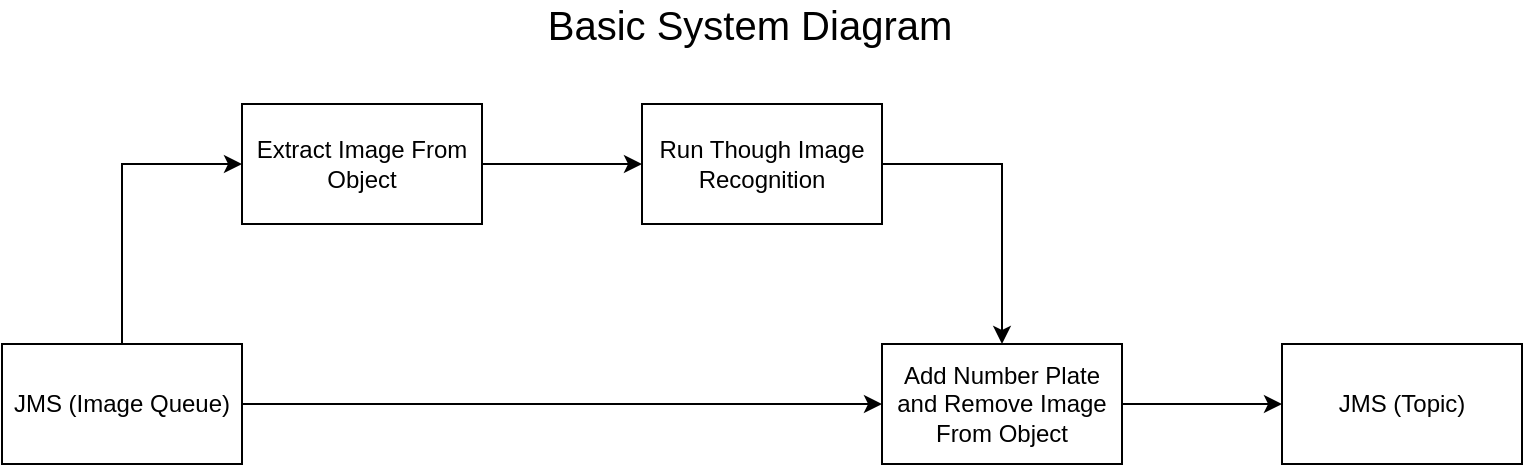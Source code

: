 <mxfile version="13.8.1" type="google" pages="7"><diagram id="ZvojiQZiItvhG1zQoC6O" name="Basic Diagram"><mxGraphModel dx="444" dy="780" grid="1" gridSize="10" guides="1" tooltips="1" connect="1" arrows="1" fold="1" page="1" pageScale="1" pageWidth="827" pageHeight="1169" math="0" shadow="0"><root><mxCell id="0"/><mxCell id="1" parent="0"/><mxCell id="Oi6Uxgh34KmVLN1oO1To-4" style="edgeStyle=orthogonalEdgeStyle;rounded=0;orthogonalLoop=1;jettySize=auto;html=1;exitX=0.5;exitY=0;exitDx=0;exitDy=0;entryX=0;entryY=0.5;entryDx=0;entryDy=0;" parent="1" source="Oi6Uxgh34KmVLN1oO1To-1" target="Oi6Uxgh34KmVLN1oO1To-2" edge="1"><mxGeometry relative="1" as="geometry"/></mxCell><mxCell id="Oi6Uxgh34KmVLN1oO1To-9" style="edgeStyle=orthogonalEdgeStyle;rounded=0;orthogonalLoop=1;jettySize=auto;html=1;entryX=0;entryY=0.5;entryDx=0;entryDy=0;" parent="1" source="Oi6Uxgh34KmVLN1oO1To-1" target="Oi6Uxgh34KmVLN1oO1To-7" edge="1"><mxGeometry relative="1" as="geometry"/></mxCell><mxCell id="Oi6Uxgh34KmVLN1oO1To-1" value="JMS (Image Queue)" style="rounded=0;whiteSpace=wrap;html=1;" parent="1" vertex="1"><mxGeometry x="40" y="200" width="120" height="60" as="geometry"/></mxCell><mxCell id="Oi6Uxgh34KmVLN1oO1To-6" style="edgeStyle=orthogonalEdgeStyle;rounded=0;orthogonalLoop=1;jettySize=auto;html=1;entryX=0;entryY=0.5;entryDx=0;entryDy=0;" parent="1" source="Oi6Uxgh34KmVLN1oO1To-2" target="Oi6Uxgh34KmVLN1oO1To-5" edge="1"><mxGeometry relative="1" as="geometry"/></mxCell><mxCell id="Oi6Uxgh34KmVLN1oO1To-2" value="Extract Image From Object" style="rounded=0;whiteSpace=wrap;html=1;" parent="1" vertex="1"><mxGeometry x="160" y="80" width="120" height="60" as="geometry"/></mxCell><mxCell id="Oi6Uxgh34KmVLN1oO1To-8" style="edgeStyle=orthogonalEdgeStyle;rounded=0;orthogonalLoop=1;jettySize=auto;html=1;" parent="1" source="Oi6Uxgh34KmVLN1oO1To-5" target="Oi6Uxgh34KmVLN1oO1To-7" edge="1"><mxGeometry relative="1" as="geometry"><Array as="points"><mxPoint x="540" y="110"/></Array></mxGeometry></mxCell><mxCell id="Oi6Uxgh34KmVLN1oO1To-5" value="Run Though Image Recognition" style="rounded=0;whiteSpace=wrap;html=1;" parent="1" vertex="1"><mxGeometry x="360" y="80" width="120" height="60" as="geometry"/></mxCell><mxCell id="Oi6Uxgh34KmVLN1oO1To-11" style="edgeStyle=orthogonalEdgeStyle;rounded=0;orthogonalLoop=1;jettySize=auto;html=1;" parent="1" source="Oi6Uxgh34KmVLN1oO1To-7" target="Oi6Uxgh34KmVLN1oO1To-10" edge="1"><mxGeometry relative="1" as="geometry"/></mxCell><mxCell id="Oi6Uxgh34KmVLN1oO1To-7" value="Add Number Plate and Remove Image From Object" style="rounded=0;whiteSpace=wrap;html=1;" parent="1" vertex="1"><mxGeometry x="480" y="200" width="120" height="60" as="geometry"/></mxCell><mxCell id="Oi6Uxgh34KmVLN1oO1To-10" value="JMS (Topic)" style="rounded=0;whiteSpace=wrap;html=1;" parent="1" vertex="1"><mxGeometry x="680" y="200" width="120" height="60" as="geometry"/></mxCell><mxCell id="xayMhhVVLvNrxevgnwWr-1" value="&lt;font style=&quot;font-size: 20px&quot;&gt;Basic System Diagram&lt;/font&gt;" style="text;html=1;strokeColor=none;fillColor=none;align=center;verticalAlign=middle;whiteSpace=wrap;rounded=0;" parent="1" vertex="1"><mxGeometry x="309" y="30" width="210" height="20" as="geometry"/></mxCell></root></mxGraphModel></diagram><diagram name="Message Diagram" id="dzDHHcPh9jz1aiTo6WcL"><mxGraphModel dx="1673" dy="908" grid="1" gridSize="10" guides="1" tooltips="1" connect="1" arrows="1" fold="1" page="1" pageScale="1" pageWidth="827" pageHeight="1169" math="0" shadow="0"><root><mxCell id="rN4DZ80ovT30bvNGJM8L-0"/><mxCell id="rN4DZ80ovT30bvNGJM8L-1" parent="rN4DZ80ovT30bvNGJM8L-0"/><mxCell id="VYKV2JZNdvTxsfnIhvHl-15" style="edgeStyle=orthogonalEdgeStyle;rounded=0;orthogonalLoop=1;jettySize=auto;html=1;exitX=1;exitY=0.5;exitDx=0;exitDy=0;" edge="1" parent="rN4DZ80ovT30bvNGJM8L-1" source="VYKV2JZNdvTxsfnIhvHl-1" target="VYKV2JZNdvTxsfnIhvHl-14"><mxGeometry relative="1" as="geometry"/></mxCell><mxCell id="VYKV2JZNdvTxsfnIhvHl-1" value="P1 (Receiving Image)" style="rounded=1;whiteSpace=wrap;html=1;fillColor=#dae8fc;strokeColor=#6c8ebf;" vertex="1" parent="rN4DZ80ovT30bvNGJM8L-1"><mxGeometry x="445" y="250" width="160" height="90" as="geometry"/></mxCell><mxCell id="VYKV2JZNdvTxsfnIhvHl-4" value="Image Queue" style="shape=cylinder3;whiteSpace=wrap;html=1;boundedLbl=1;backgroundOutline=1;size=15;rotation=90;horizontal=0;fillColor=#d5e8d4;strokeColor=#82b366;" vertex="1" parent="rN4DZ80ovT30bvNGJM8L-1"><mxGeometry x="905" y="235" width="100" height="120" as="geometry"/></mxCell><mxCell id="VYKV2JZNdvTxsfnIhvHl-16" style="edgeStyle=orthogonalEdgeStyle;rounded=0;orthogonalLoop=1;jettySize=auto;html=1;" edge="1" parent="rN4DZ80ovT30bvNGJM8L-1" source="VYKV2JZNdvTxsfnIhvHl-14" target="VYKV2JZNdvTxsfnIhvHl-4"><mxGeometry relative="1" as="geometry"/></mxCell><mxCell id="VYKV2JZNdvTxsfnIhvHl-14" value="&lt;span&gt;Message Object&lt;/span&gt;&lt;br&gt;&lt;span&gt;(Image, Image Reference, Timestamp, Camera&lt;/span&gt;&lt;br&gt;&lt;span&gt;Number)&lt;/span&gt;" style="shape=note;whiteSpace=wrap;html=1;backgroundOutline=1;darkOpacity=0.05;fillColor=#ffe6cc;strokeColor=#d79b00;" vertex="1" parent="rN4DZ80ovT30bvNGJM8L-1"><mxGeometry x="705" y="235" width="100" height="120" as="geometry"/></mxCell><mxCell id="VYKV2JZNdvTxsfnIhvHl-17" value="Sends" style="text;html=1;strokeColor=none;fillColor=none;align=center;verticalAlign=middle;whiteSpace=wrap;rounded=0;" vertex="1" parent="rN4DZ80ovT30bvNGJM8L-1"><mxGeometry x="735" y="200" width="40" height="20" as="geometry"/></mxCell><mxCell id="VYKV2JZNdvTxsfnIhvHl-18" value="&lt;span&gt;Message Object&lt;/span&gt;&lt;br&gt;&lt;span&gt;(Image, Image Reference, Timestamp, Camera&lt;/span&gt;&lt;br&gt;&lt;span&gt;Number)&lt;/span&gt;" style="shape=note;whiteSpace=wrap;html=1;backgroundOutline=1;darkOpacity=0.05;fillColor=#ffe6cc;strokeColor=#d79b00;" vertex="1" parent="rN4DZ80ovT30bvNGJM8L-1"><mxGeometry x="1065" y="120" width="100" height="120" as="geometry"/></mxCell><mxCell id="VYKV2JZNdvTxsfnIhvHl-24" style="edgeStyle=orthogonalEdgeStyle;rounded=0;orthogonalLoop=1;jettySize=auto;html=1;exitX=0;exitY=0.25;exitDx=0;exitDy=0;entryX=0.145;entryY=0;entryDx=0;entryDy=4.35;entryPerimeter=0;" edge="1" parent="rN4DZ80ovT30bvNGJM8L-1" source="VYKV2JZNdvTxsfnIhvHl-20" target="VYKV2JZNdvTxsfnIhvHl-4"><mxGeometry relative="1" as="geometry"><Array as="points"><mxPoint x="1215" y="260"/><mxPoint x="1115" y="260"/></Array></mxGeometry></mxCell><mxCell id="VYKV2JZNdvTxsfnIhvHl-25" value="Consumes" style="edgeLabel;html=1;align=center;verticalAlign=middle;resizable=0;points=[];" vertex="1" connectable="0" parent="VYKV2JZNdvTxsfnIhvHl-24"><mxGeometry x="0.061" y="-1" relative="1" as="geometry"><mxPoint as="offset"/></mxGeometry></mxCell><mxCell id="VYKV2JZNdvTxsfnIhvHl-26" style="edgeStyle=orthogonalEdgeStyle;rounded=0;orthogonalLoop=1;jettySize=auto;html=1;exitX=0;exitY=0.75;exitDx=0;exitDy=0;entryX=0.855;entryY=0;entryDx=0;entryDy=4.35;entryPerimeter=0;" edge="1" parent="rN4DZ80ovT30bvNGJM8L-1" source="VYKV2JZNdvTxsfnIhvHl-20" target="VYKV2JZNdvTxsfnIhvHl-4"><mxGeometry relative="1" as="geometry"><Array as="points"><mxPoint x="1215" y="331"/><mxPoint x="1115" y="331"/></Array></mxGeometry></mxCell><mxCell id="VYKV2JZNdvTxsfnIhvHl-27" value="Acknowledges" style="edgeLabel;html=1;align=center;verticalAlign=middle;resizable=0;points=[];" vertex="1" connectable="0" parent="VYKV2JZNdvTxsfnIhvHl-26"><mxGeometry x="0.02" relative="1" as="geometry"><mxPoint as="offset"/></mxGeometry></mxCell><mxCell id="VYKV2JZNdvTxsfnIhvHl-20" value="P2 (Image Recognition)" style="rounded=1;whiteSpace=wrap;html=1;fillColor=#dae8fc;strokeColor=#6c8ebf;" vertex="1" parent="rN4DZ80ovT30bvNGJM8L-1"><mxGeometry x="1215" y="252.5" width="150" height="85" as="geometry"/></mxCell><mxCell id="VYKV2JZNdvTxsfnIhvHl-28" style="edgeStyle=orthogonalEdgeStyle;rounded=0;orthogonalLoop=1;jettySize=auto;html=1;exitX=1;exitY=0.5;exitDx=0;exitDy=0;" edge="1" parent="rN4DZ80ovT30bvNGJM8L-1" source="VYKV2JZNdvTxsfnIhvHl-29" target="VYKV2JZNdvTxsfnIhvHl-32"><mxGeometry relative="1" as="geometry"/></mxCell><mxCell id="VYKV2JZNdvTxsfnIhvHl-29" value="P2 (Image Recognition)" style="rounded=1;whiteSpace=wrap;html=1;fillColor=#dae8fc;strokeColor=#6c8ebf;" vertex="1" parent="rN4DZ80ovT30bvNGJM8L-1"><mxGeometry x="445" y="530" width="160" height="90" as="geometry"/></mxCell><mxCell id="VYKV2JZNdvTxsfnIhvHl-30" value="Image Topic" style="shape=cylinder3;whiteSpace=wrap;html=1;boundedLbl=1;backgroundOutline=1;size=15;rotation=90;horizontal=0;fillColor=#d5e8d4;strokeColor=#82b366;" vertex="1" parent="rN4DZ80ovT30bvNGJM8L-1"><mxGeometry x="905" y="515" width="100" height="120" as="geometry"/></mxCell><mxCell id="VYKV2JZNdvTxsfnIhvHl-31" style="edgeStyle=orthogonalEdgeStyle;rounded=0;orthogonalLoop=1;jettySize=auto;html=1;" edge="1" parent="rN4DZ80ovT30bvNGJM8L-1" source="VYKV2JZNdvTxsfnIhvHl-32" target="VYKV2JZNdvTxsfnIhvHl-30"><mxGeometry relative="1" as="geometry"/></mxCell><mxCell id="VYKV2JZNdvTxsfnIhvHl-32" value="&lt;span&gt;Message Object&lt;/span&gt;&lt;br&gt;&lt;span&gt;(Number Plate, Image Reference, Timestamp, Camera&lt;/span&gt;&lt;br&gt;&lt;span&gt;Number)&lt;/span&gt;" style="shape=note;whiteSpace=wrap;html=1;backgroundOutline=1;darkOpacity=0.05;fillColor=#ffe6cc;strokeColor=#d79b00;" vertex="1" parent="rN4DZ80ovT30bvNGJM8L-1"><mxGeometry x="705" y="515" width="100" height="120" as="geometry"/></mxCell><mxCell id="VYKV2JZNdvTxsfnIhvHl-33" value="Sends" style="text;html=1;strokeColor=none;fillColor=none;align=center;verticalAlign=middle;whiteSpace=wrap;rounded=0;" vertex="1" parent="rN4DZ80ovT30bvNGJM8L-1"><mxGeometry x="735" y="480" width="40" height="20" as="geometry"/></mxCell><mxCell id="VYKV2JZNdvTxsfnIhvHl-34" value="&lt;span&gt;Message Object&lt;/span&gt;&lt;br&gt;&lt;span&gt;(Number Plate, Image Reference, Timestamp, Camera&lt;/span&gt;&lt;br&gt;&lt;span&gt;Number)&lt;/span&gt;" style="shape=note;whiteSpace=wrap;html=1;backgroundOutline=1;darkOpacity=0.05;fillColor=#ffe6cc;strokeColor=#d79b00;" vertex="1" parent="rN4DZ80ovT30bvNGJM8L-1"><mxGeometry x="1065" y="400" width="100" height="120" as="geometry"/></mxCell><mxCell id="VYKV2JZNdvTxsfnIhvHl-35" style="edgeStyle=orthogonalEdgeStyle;rounded=0;orthogonalLoop=1;jettySize=auto;html=1;exitX=0;exitY=0.25;exitDx=0;exitDy=0;entryX=0.145;entryY=0;entryDx=0;entryDy=4.35;entryPerimeter=0;" edge="1" parent="rN4DZ80ovT30bvNGJM8L-1" source="VYKV2JZNdvTxsfnIhvHl-39" target="VYKV2JZNdvTxsfnIhvHl-30"><mxGeometry relative="1" as="geometry"><Array as="points"><mxPoint x="1215" y="540"/><mxPoint x="1115" y="540"/></Array></mxGeometry></mxCell><mxCell id="VYKV2JZNdvTxsfnIhvHl-36" value="Subscribes" style="edgeLabel;html=1;align=center;verticalAlign=middle;resizable=0;points=[];" vertex="1" connectable="0" parent="VYKV2JZNdvTxsfnIhvHl-35"><mxGeometry x="0.061" y="-1" relative="1" as="geometry"><mxPoint as="offset"/></mxGeometry></mxCell><mxCell id="VYKV2JZNdvTxsfnIhvHl-37" style="edgeStyle=orthogonalEdgeStyle;rounded=0;orthogonalLoop=1;jettySize=auto;html=1;entryX=0.855;entryY=0;entryDx=0;entryDy=4.35;entryPerimeter=0;endArrow=none;endFill=0;startArrow=classic;startFill=1;" edge="1" parent="rN4DZ80ovT30bvNGJM8L-1" target="VYKV2JZNdvTxsfnIhvHl-30"><mxGeometry relative="1" as="geometry"><Array as="points"><mxPoint x="1165" y="611"/></Array><mxPoint x="1213" y="611" as="sourcePoint"/></mxGeometry></mxCell><mxCell id="VYKV2JZNdvTxsfnIhvHl-38" value="Delivers" style="edgeLabel;html=1;align=center;verticalAlign=middle;resizable=0;points=[];" vertex="1" connectable="0" parent="VYKV2JZNdvTxsfnIhvHl-37"><mxGeometry x="0.02" relative="1" as="geometry"><mxPoint as="offset"/></mxGeometry></mxCell><mxCell id="VYKV2JZNdvTxsfnIhvHl-39" value="P3 (Reconcile Charging), P8 (DVLA Check), P9 (Speeding Check)" style="rounded=1;whiteSpace=wrap;html=1;fillColor=#dae8fc;strokeColor=#6c8ebf;" vertex="1" parent="rN4DZ80ovT30bvNGJM8L-1"><mxGeometry x="1215" y="532.5" width="150" height="85" as="geometry"/></mxCell><mxCell id="VYKV2JZNdvTxsfnIhvHl-50" value="&lt;font style=&quot;font-size: 20px&quot;&gt;Point to Point&lt;/font&gt;" style="text;html=1;strokeColor=none;fillColor=none;align=center;verticalAlign=middle;whiteSpace=wrap;rounded=0;" vertex="1" parent="rN4DZ80ovT30bvNGJM8L-1"><mxGeometry x="285" y="285" width="130" height="20" as="geometry"/></mxCell><mxCell id="VYKV2JZNdvTxsfnIhvHl-51" value="&lt;font style=&quot;font-size: 20px&quot;&gt;Messenger to Subscriber&lt;/font&gt;" style="text;html=1;strokeColor=none;fillColor=none;align=center;verticalAlign=middle;whiteSpace=wrap;rounded=0;" vertex="1" parent="rN4DZ80ovT30bvNGJM8L-1"><mxGeometry x="285" y="565" width="130" height="20" as="geometry"/></mxCell><mxCell id="GrYYwta1C7HM454rjuaz-0" value="&lt;font style=&quot;font-size: 20px&quot;&gt;Message Diagram&lt;/font&gt;" style="text;html=1;strokeColor=none;fillColor=none;align=center;verticalAlign=middle;whiteSpace=wrap;rounded=0;" vertex="1" parent="rN4DZ80ovT30bvNGJM8L-1"><mxGeometry x="710" y="50" width="230" height="20" as="geometry"/></mxCell></root></mxGraphModel></diagram><diagram id="Ka1OT1wabxxSYzvHXP-6" name="Class Diagram"><mxGraphModel dx="1422" dy="772" grid="1" gridSize="10" guides="1" tooltips="1" connect="1" arrows="1" fold="1" page="1" pageScale="1" pageWidth="827" pageHeight="1169" math="0" shadow="0"><root><mxCell id="5zI6YUiHxVCjkcHSpTgc-0"/><mxCell id="5zI6YUiHxVCjkcHSpTgc-1" parent="5zI6YUiHxVCjkcHSpTgc-0"/></root></mxGraphModel></diagram><diagram id="NMmpKDvR7wKvpH7LRrpD" name="Use Case"><mxGraphModel dx="444" dy="780" grid="1" gridSize="10" guides="1" tooltips="1" connect="1" arrows="1" fold="1" page="1" pageScale="1" pageWidth="827" pageHeight="1169" math="0" shadow="0"><root><mxCell id="1f-tkUchTXPNwQetiIku-0"/><mxCell id="1f-tkUchTXPNwQetiIku-1" parent="1f-tkUchTXPNwQetiIku-0"/><mxCell id="R5Kfn95Na19I0oX5jr64-0" value="Receiving&amp;nbsp; a message from a queue" style="text;html=1;strokeColor=none;fillColor=none;align=center;verticalAlign=middle;whiteSpace=wrap;rounded=0;" vertex="1" parent="1f-tkUchTXPNwQetiIku-1"><mxGeometry x="40" y="40" width="120" height="40" as="geometry"/></mxCell><mxCell id="R5Kfn95Na19I0oX5jr64-1" value="Convert the image from ASCII to JPG" style="text;html=1;strokeColor=none;fillColor=none;align=center;verticalAlign=middle;whiteSpace=wrap;rounded=0;" vertex="1" parent="1f-tkUchTXPNwQetiIku-1"><mxGeometry x="40" y="240" width="120" height="40" as="geometry"/></mxCell><mxCell id="R5Kfn95Na19I0oX5jr64-2" value="Read number plate" style="text;html=1;strokeColor=none;fillColor=none;align=center;verticalAlign=middle;whiteSpace=wrap;rounded=0;" vertex="1" parent="1f-tkUchTXPNwQetiIku-1"><mxGeometry x="40" y="440" width="120" height="40" as="geometry"/></mxCell><mxCell id="R5Kfn95Na19I0oX5jr64-3" value="Send message to queue" style="text;html=1;strokeColor=none;fillColor=none;align=center;verticalAlign=middle;whiteSpace=wrap;rounded=0;" vertex="1" parent="1f-tkUchTXPNwQetiIku-1"><mxGeometry x="40" y="640" width="120" height="40" as="geometry"/></mxCell></root></mxGraphModel></diagram><diagram id="1gfSL11ht4kSrN128ys5" name="Robustness"><mxGraphModel dx="1422" dy="772" grid="1" gridSize="10" guides="1" tooltips="1" connect="1" arrows="1" fold="1" page="1" pageScale="1" pageWidth="827" pageHeight="1169" math="0" shadow="0"><root><mxCell id="YIt8ZeC8k8xgUiKvcytN-0"/><mxCell id="YIt8ZeC8k8xgUiKvcytN-1" parent="YIt8ZeC8k8xgUiKvcytN-0"/></root></mxGraphModel></diagram><diagram id="AR05QqTUxXESz7vdgOdh" name="Sequence"><mxGraphModel dx="1422" dy="772" grid="1" gridSize="10" guides="1" tooltips="1" connect="1" arrows="1" fold="1" page="1" pageScale="1" pageWidth="827" pageHeight="1169" math="0" shadow="0"><root><mxCell id="omuCxprd8xFKEmjzizGY-0"/><mxCell id="omuCxprd8xFKEmjzizGY-1" parent="omuCxprd8xFKEmjzizGY-0"/></root></mxGraphModel></diagram><diagram id="z7236CUV50GUjvaWvPQQ" name="Architecture Diagram"><mxGraphModel dx="1422" dy="772" grid="1" gridSize="10" guides="1" tooltips="1" connect="1" arrows="1" fold="1" page="1" pageScale="1" pageWidth="827" pageHeight="1169" math="0" shadow="0"><root><mxCell id="QfXCLU6z4JWeKSbcmxXk-0"/><mxCell id="QfXCLU6z4JWeKSbcmxXk-1" parent="QfXCLU6z4JWeKSbcmxXk-0"/></root></mxGraphModel></diagram></mxfile>